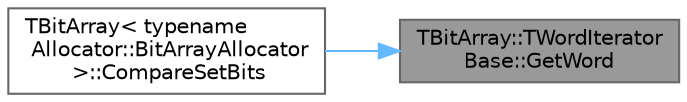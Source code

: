 digraph "TBitArray::TWordIteratorBase::GetWord"
{
 // INTERACTIVE_SVG=YES
 // LATEX_PDF_SIZE
  bgcolor="transparent";
  edge [fontname=Helvetica,fontsize=10,labelfontname=Helvetica,labelfontsize=10];
  node [fontname=Helvetica,fontsize=10,shape=box,height=0.2,width=0.4];
  rankdir="RL";
  Node1 [id="Node000001",label="TBitArray::TWordIterator\lBase::GetWord",height=0.2,width=0.4,color="gray40", fillcolor="grey60", style="filled", fontcolor="black",tooltip=" "];
  Node1 -> Node2 [id="edge1_Node000001_Node000002",dir="back",color="steelblue1",style="solid",tooltip=" "];
  Node2 [id="Node000002",label="TBitArray\< typename\l Allocator::BitArrayAllocator\l \>::CompareSetBits",height=0.2,width=0.4,color="grey40", fillcolor="white", style="filled",URL="$d5/d67/classTBitArray.html#aee6f3c62b6ba0f840ea111100d59a98b",tooltip=" "];
}
